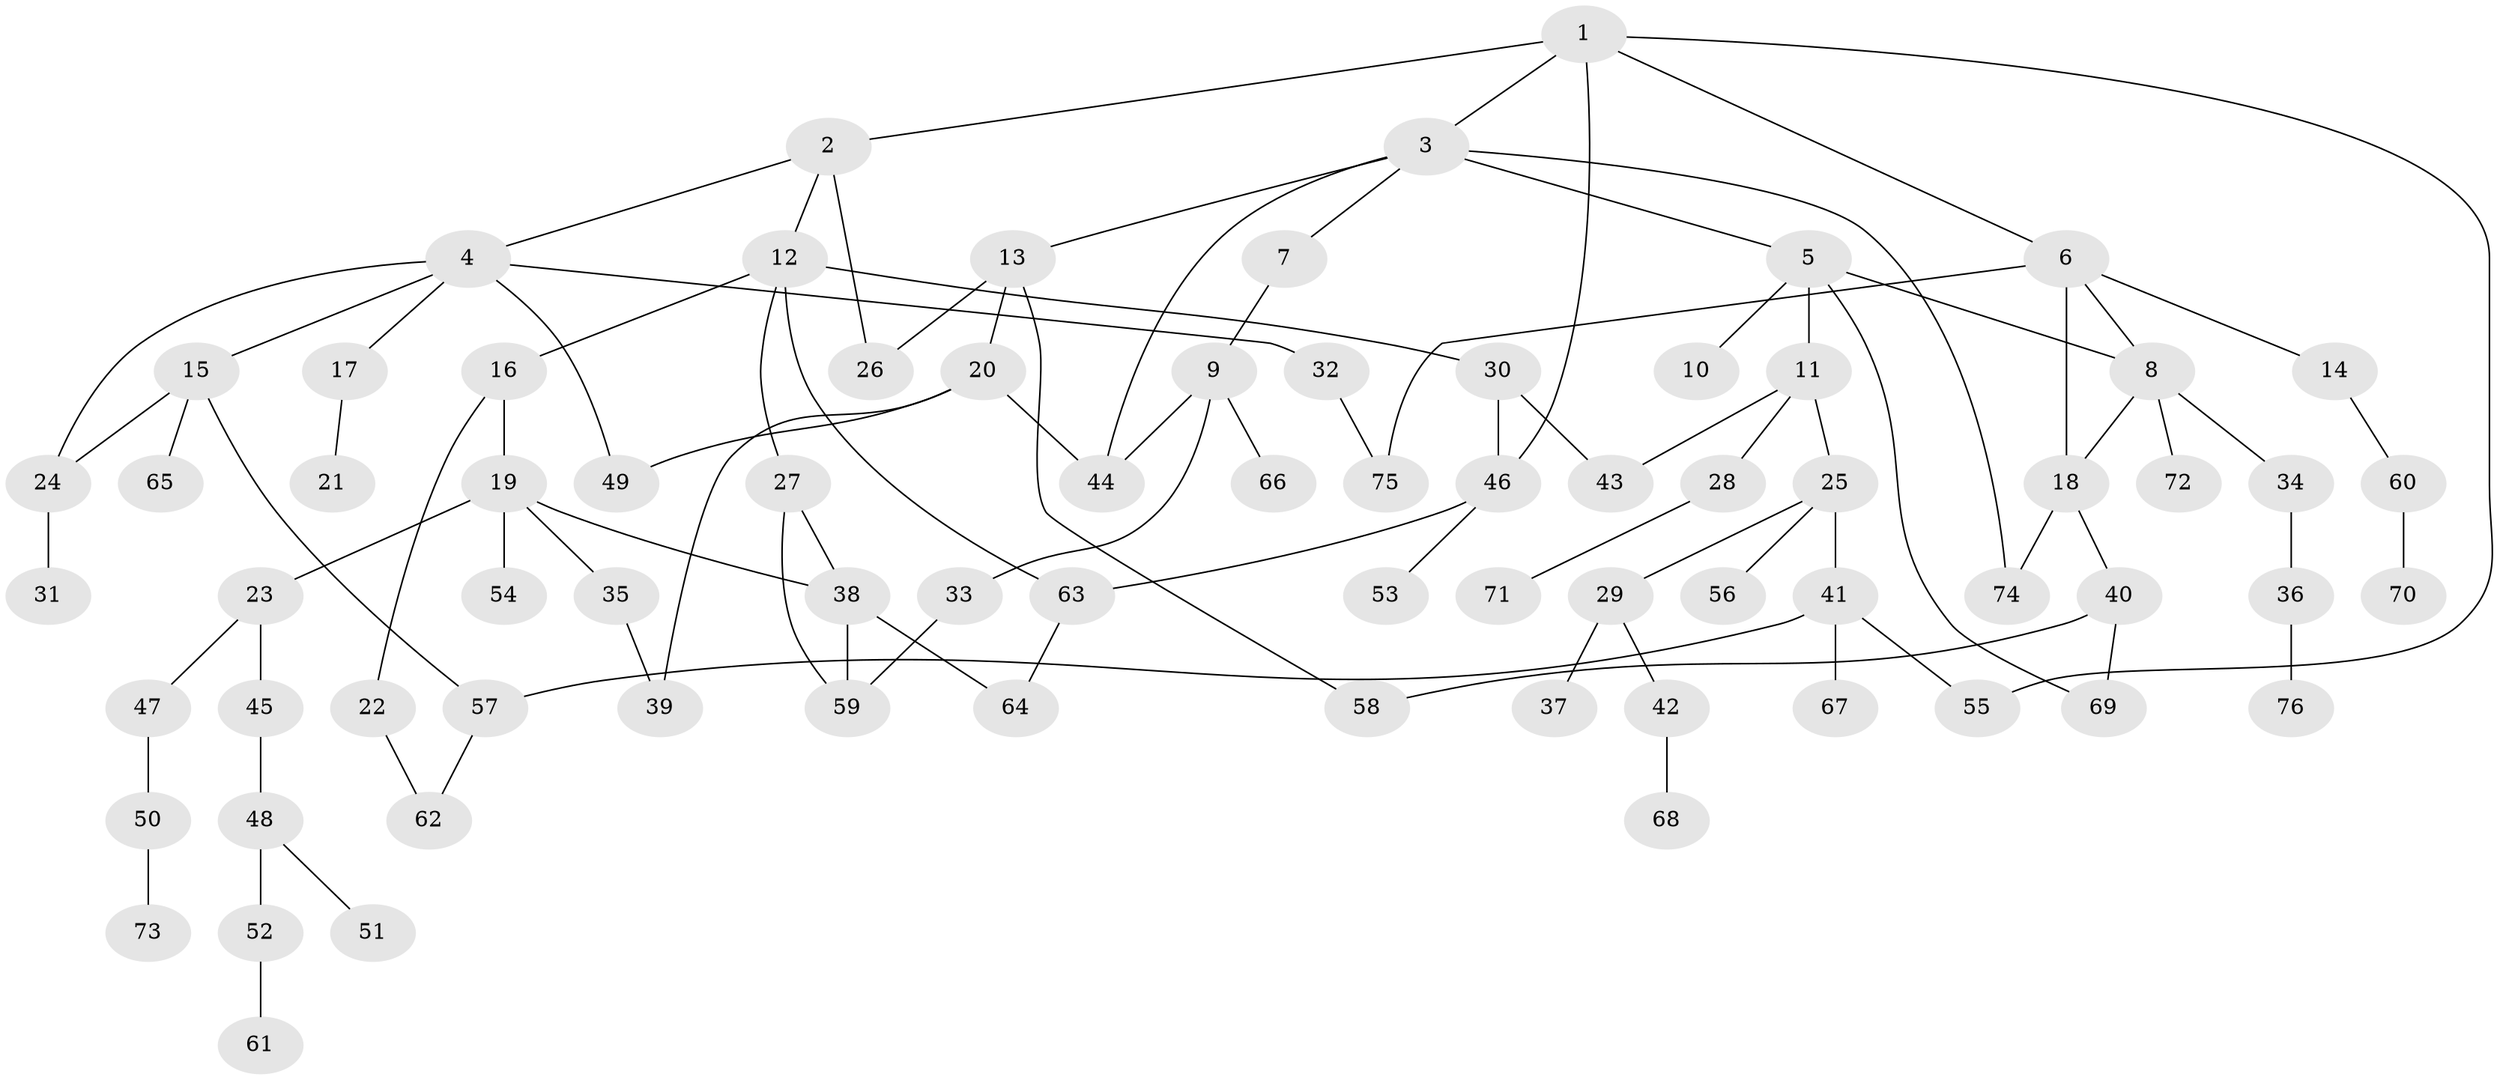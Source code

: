 // Generated by graph-tools (version 1.1) at 2025/42/03/09/25 04:42:29]
// undirected, 76 vertices, 97 edges
graph export_dot {
graph [start="1"]
  node [color=gray90,style=filled];
  1;
  2;
  3;
  4;
  5;
  6;
  7;
  8;
  9;
  10;
  11;
  12;
  13;
  14;
  15;
  16;
  17;
  18;
  19;
  20;
  21;
  22;
  23;
  24;
  25;
  26;
  27;
  28;
  29;
  30;
  31;
  32;
  33;
  34;
  35;
  36;
  37;
  38;
  39;
  40;
  41;
  42;
  43;
  44;
  45;
  46;
  47;
  48;
  49;
  50;
  51;
  52;
  53;
  54;
  55;
  56;
  57;
  58;
  59;
  60;
  61;
  62;
  63;
  64;
  65;
  66;
  67;
  68;
  69;
  70;
  71;
  72;
  73;
  74;
  75;
  76;
  1 -- 2;
  1 -- 3;
  1 -- 6;
  1 -- 55;
  1 -- 46;
  2 -- 4;
  2 -- 12;
  2 -- 26;
  3 -- 5;
  3 -- 7;
  3 -- 13;
  3 -- 44;
  3 -- 74;
  4 -- 15;
  4 -- 17;
  4 -- 32;
  4 -- 49;
  4 -- 24;
  5 -- 10;
  5 -- 11;
  5 -- 69;
  5 -- 8;
  6 -- 8;
  6 -- 14;
  6 -- 75;
  6 -- 18;
  7 -- 9;
  8 -- 18;
  8 -- 34;
  8 -- 72;
  9 -- 33;
  9 -- 66;
  9 -- 44;
  11 -- 25;
  11 -- 28;
  11 -- 43;
  12 -- 16;
  12 -- 27;
  12 -- 30;
  12 -- 63;
  13 -- 20;
  13 -- 26;
  13 -- 58;
  14 -- 60;
  15 -- 24;
  15 -- 57;
  15 -- 65;
  16 -- 19;
  16 -- 22;
  17 -- 21;
  18 -- 40;
  18 -- 74;
  19 -- 23;
  19 -- 35;
  19 -- 38;
  19 -- 54;
  20 -- 49;
  20 -- 44;
  20 -- 39;
  22 -- 62;
  23 -- 45;
  23 -- 47;
  24 -- 31;
  25 -- 29;
  25 -- 41;
  25 -- 56;
  27 -- 59;
  27 -- 38;
  28 -- 71;
  29 -- 37;
  29 -- 42;
  30 -- 46;
  30 -- 43;
  32 -- 75;
  33 -- 59;
  34 -- 36;
  35 -- 39;
  36 -- 76;
  38 -- 59;
  38 -- 64;
  40 -- 69;
  40 -- 58;
  41 -- 67;
  41 -- 55;
  41 -- 57;
  42 -- 68;
  45 -- 48;
  46 -- 53;
  46 -- 63;
  47 -- 50;
  48 -- 51;
  48 -- 52;
  50 -- 73;
  52 -- 61;
  57 -- 62;
  60 -- 70;
  63 -- 64;
}
